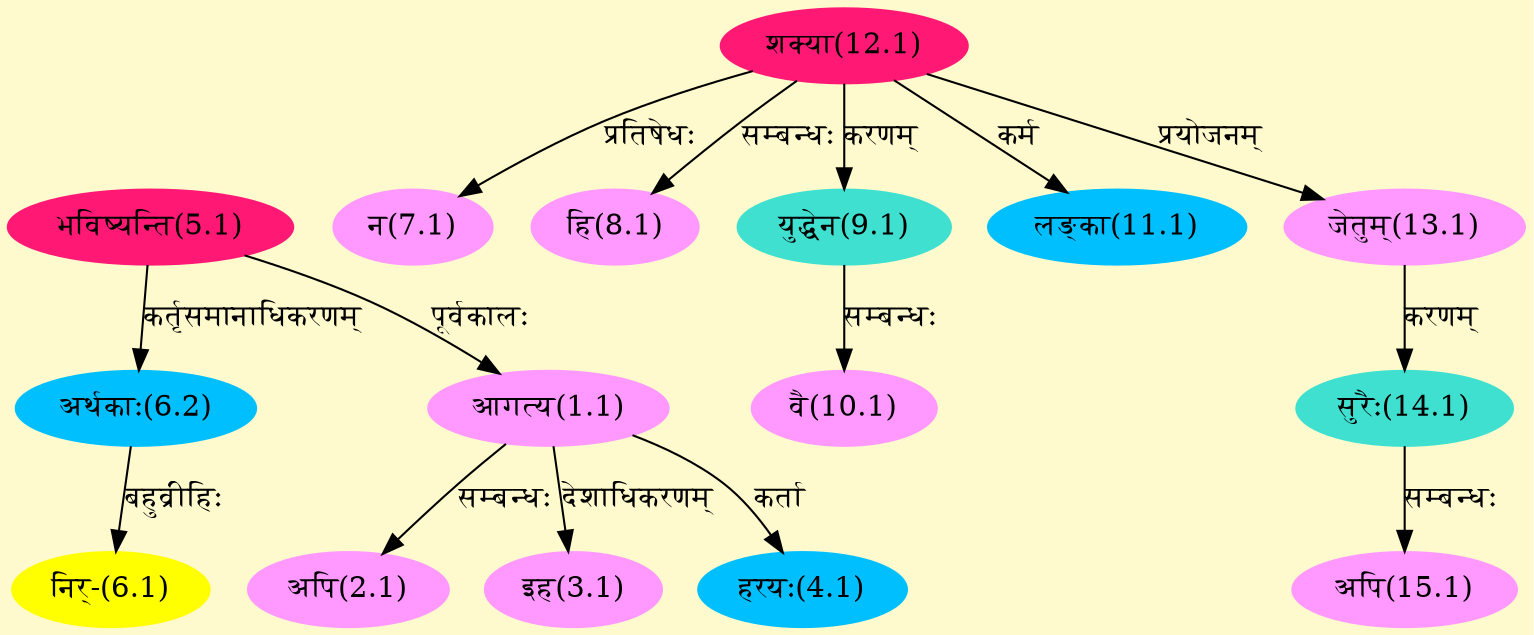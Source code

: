 digraph G{
rankdir=BT;
 compound=true;
 bgcolor="lemonchiffon1";
Node1_1 [style=filled, color="#FF99FF" label = "आगत्य(1.1)"]
Node5_1 [style=filled, color="#FF1975" label = "भविष्यन्ति(5.1)"]
Node2_1 [style=filled, color="#FF99FF" label = "अपि(2.1)"]
Node3_1 [style=filled, color="#FF99FF" label = "इह(3.1)"]
Node4_1 [style=filled, color="#00BFFF" label = "हरयः(4.1)"]
Node [style=filled, color="" label = "()"]
Node6_1 [style=filled, color="#FFFF00" label = "निर्-(6.1)"]
Node6_2 [style=filled, color="#00BFFF" label = "अर्थकाः(6.2)"]
Node7_1 [style=filled, color="#FF99FF" label = "न(7.1)"]
Node12_1 [style=filled, color="#FF1975" label = "शक्या(12.1)"]
Node8_1 [style=filled, color="#FF99FF" label = "हि(8.1)"]
Node9_1 [style=filled, color="#40E0D0" label = "युद्धेन(9.1)"]
Node10_1 [style=filled, color="#FF99FF" label = "वै(10.1)"]
Node11_1 [style=filled, color="#00BFFF" label = "लङ्का(11.1)"]
Node13_1 [style=filled, color="#FF99FF" label = "जेतुम्(13.1)"]
Node14_1 [style=filled, color="#40E0D0" label = "सुरैः(14.1)"]
Node15_1 [style=filled, color="#FF99FF" label = "अपि(15.1)"]
/* Start of Relations section */

Node1_1 -> Node5_1 [  label="पूर्वकालः"  dir="back" ]
Node2_1 -> Node1_1 [  label="सम्बन्धः"  dir="back" ]
Node3_1 -> Node1_1 [  label="देशाधिकरणम्"  dir="back" ]
Node4_1 -> Node1_1 [  label="कर्ता"  dir="back" ]
Node6_1 -> Node6_2 [  label="बहुव्रीहिः"  dir="back" ]
Node6_2 -> Node5_1 [  label="कर्तृसमानाधिकरणम्"  dir="back" ]
Node7_1 -> Node12_1 [  label="प्रतिषेधः"  dir="back" ]
Node8_1 -> Node12_1 [  label="सम्बन्धः"  dir="back" ]
Node9_1 -> Node12_1 [  label="करणम्"  dir="back" ]
Node10_1 -> Node9_1 [  label="सम्बन्धः"  dir="back" ]
Node11_1 -> Node12_1 [  label="कर्म"  dir="back" ]
Node13_1 -> Node12_1 [  label="प्रयोजनम्"  dir="back" ]
Node14_1 -> Node13_1 [  label="करणम्"  dir="back" ]
Node15_1 -> Node14_1 [  label="सम्बन्धः"  dir="back" ]
}
